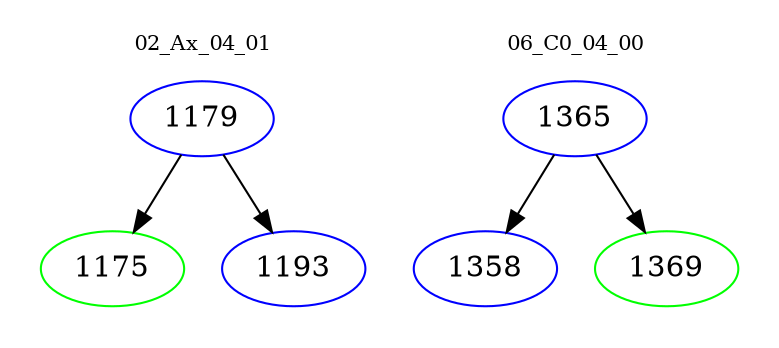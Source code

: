 digraph{
subgraph cluster_0 {
color = white
label = "02_Ax_04_01";
fontsize=10;
T0_1179 [label="1179", color="blue"]
T0_1179 -> T0_1175 [color="black"]
T0_1175 [label="1175", color="green"]
T0_1179 -> T0_1193 [color="black"]
T0_1193 [label="1193", color="blue"]
}
subgraph cluster_1 {
color = white
label = "06_C0_04_00";
fontsize=10;
T1_1365 [label="1365", color="blue"]
T1_1365 -> T1_1358 [color="black"]
T1_1358 [label="1358", color="blue"]
T1_1365 -> T1_1369 [color="black"]
T1_1369 [label="1369", color="green"]
}
}
